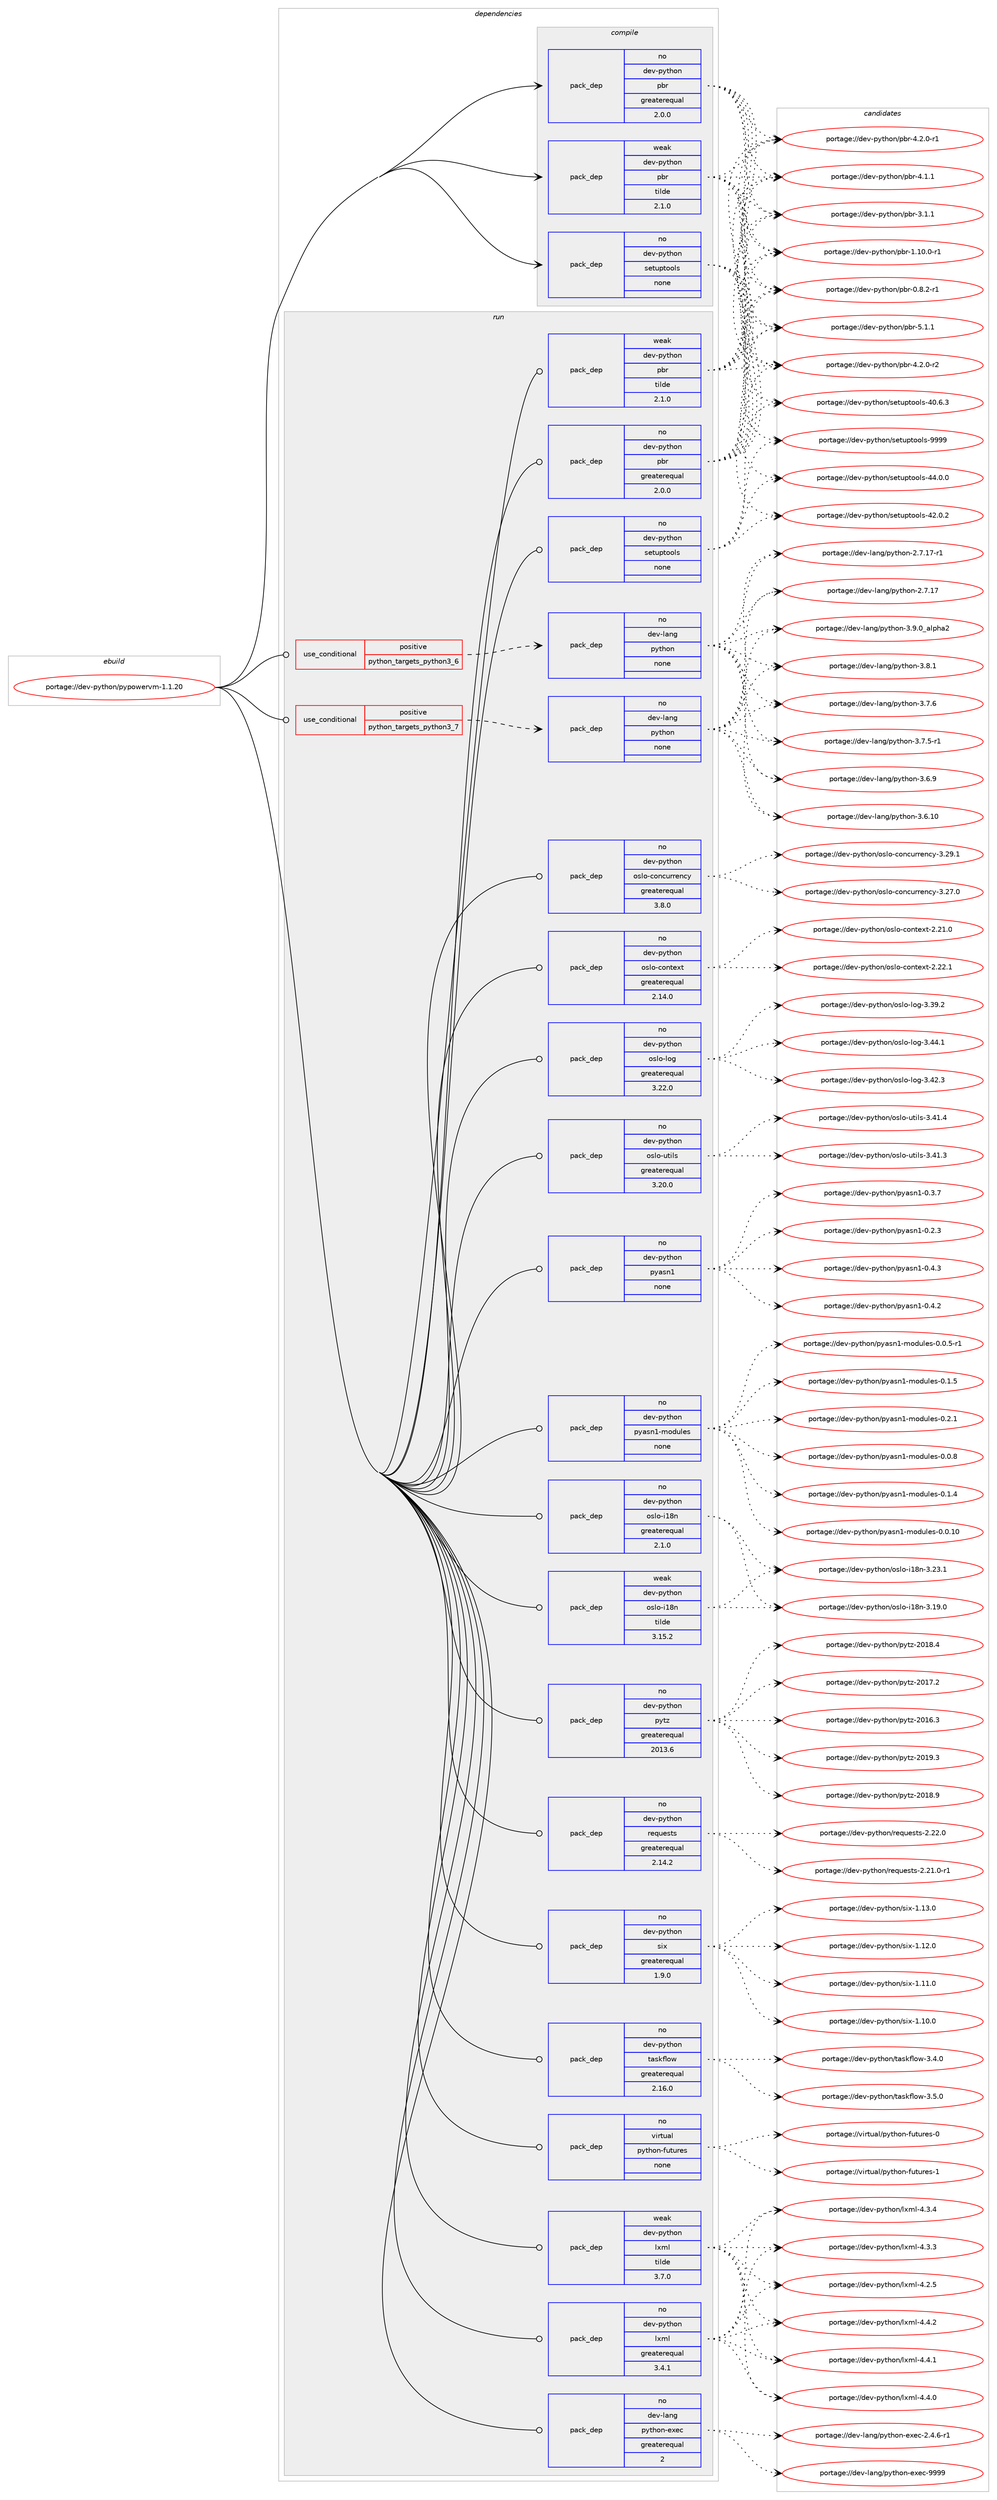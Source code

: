 digraph prolog {

# *************
# Graph options
# *************

newrank=true;
concentrate=true;
compound=true;
graph [rankdir=LR,fontname=Helvetica,fontsize=10,ranksep=1.5];#, ranksep=2.5, nodesep=0.2];
edge  [arrowhead=vee];
node  [fontname=Helvetica,fontsize=10];

# **********
# The ebuild
# **********

subgraph cluster_leftcol {
color=gray;
label=<<i>ebuild</i>>;
id [label="portage://dev-python/pypowervm-1.1.20", color=red, width=4, href="../dev-python/pypowervm-1.1.20.svg"];
}

# ****************
# The dependencies
# ****************

subgraph cluster_midcol {
color=gray;
label=<<i>dependencies</i>>;
subgraph cluster_compile {
fillcolor="#eeeeee";
style=filled;
label=<<i>compile</i>>;
subgraph pack322202 {
dependency435945 [label=<<TABLE BORDER="0" CELLBORDER="1" CELLSPACING="0" CELLPADDING="4" WIDTH="220"><TR><TD ROWSPAN="6" CELLPADDING="30">pack_dep</TD></TR><TR><TD WIDTH="110">no</TD></TR><TR><TD>dev-python</TD></TR><TR><TD>pbr</TD></TR><TR><TD>greaterequal</TD></TR><TR><TD>2.0.0</TD></TR></TABLE>>, shape=none, color=blue];
}
id:e -> dependency435945:w [weight=20,style="solid",arrowhead="vee"];
subgraph pack322203 {
dependency435946 [label=<<TABLE BORDER="0" CELLBORDER="1" CELLSPACING="0" CELLPADDING="4" WIDTH="220"><TR><TD ROWSPAN="6" CELLPADDING="30">pack_dep</TD></TR><TR><TD WIDTH="110">no</TD></TR><TR><TD>dev-python</TD></TR><TR><TD>setuptools</TD></TR><TR><TD>none</TD></TR><TR><TD></TD></TR></TABLE>>, shape=none, color=blue];
}
id:e -> dependency435946:w [weight=20,style="solid",arrowhead="vee"];
subgraph pack322204 {
dependency435947 [label=<<TABLE BORDER="0" CELLBORDER="1" CELLSPACING="0" CELLPADDING="4" WIDTH="220"><TR><TD ROWSPAN="6" CELLPADDING="30">pack_dep</TD></TR><TR><TD WIDTH="110">weak</TD></TR><TR><TD>dev-python</TD></TR><TR><TD>pbr</TD></TR><TR><TD>tilde</TD></TR><TR><TD>2.1.0</TD></TR></TABLE>>, shape=none, color=blue];
}
id:e -> dependency435947:w [weight=20,style="solid",arrowhead="vee"];
}
subgraph cluster_compileandrun {
fillcolor="#eeeeee";
style=filled;
label=<<i>compile and run</i>>;
}
subgraph cluster_run {
fillcolor="#eeeeee";
style=filled;
label=<<i>run</i>>;
subgraph cond108812 {
dependency435948 [label=<<TABLE BORDER="0" CELLBORDER="1" CELLSPACING="0" CELLPADDING="4"><TR><TD ROWSPAN="3" CELLPADDING="10">use_conditional</TD></TR><TR><TD>positive</TD></TR><TR><TD>python_targets_python3_6</TD></TR></TABLE>>, shape=none, color=red];
subgraph pack322205 {
dependency435949 [label=<<TABLE BORDER="0" CELLBORDER="1" CELLSPACING="0" CELLPADDING="4" WIDTH="220"><TR><TD ROWSPAN="6" CELLPADDING="30">pack_dep</TD></TR><TR><TD WIDTH="110">no</TD></TR><TR><TD>dev-lang</TD></TR><TR><TD>python</TD></TR><TR><TD>none</TD></TR><TR><TD></TD></TR></TABLE>>, shape=none, color=blue];
}
dependency435948:e -> dependency435949:w [weight=20,style="dashed",arrowhead="vee"];
}
id:e -> dependency435948:w [weight=20,style="solid",arrowhead="odot"];
subgraph cond108813 {
dependency435950 [label=<<TABLE BORDER="0" CELLBORDER="1" CELLSPACING="0" CELLPADDING="4"><TR><TD ROWSPAN="3" CELLPADDING="10">use_conditional</TD></TR><TR><TD>positive</TD></TR><TR><TD>python_targets_python3_7</TD></TR></TABLE>>, shape=none, color=red];
subgraph pack322206 {
dependency435951 [label=<<TABLE BORDER="0" CELLBORDER="1" CELLSPACING="0" CELLPADDING="4" WIDTH="220"><TR><TD ROWSPAN="6" CELLPADDING="30">pack_dep</TD></TR><TR><TD WIDTH="110">no</TD></TR><TR><TD>dev-lang</TD></TR><TR><TD>python</TD></TR><TR><TD>none</TD></TR><TR><TD></TD></TR></TABLE>>, shape=none, color=blue];
}
dependency435950:e -> dependency435951:w [weight=20,style="dashed",arrowhead="vee"];
}
id:e -> dependency435950:w [weight=20,style="solid",arrowhead="odot"];
subgraph pack322207 {
dependency435952 [label=<<TABLE BORDER="0" CELLBORDER="1" CELLSPACING="0" CELLPADDING="4" WIDTH="220"><TR><TD ROWSPAN="6" CELLPADDING="30">pack_dep</TD></TR><TR><TD WIDTH="110">no</TD></TR><TR><TD>dev-lang</TD></TR><TR><TD>python-exec</TD></TR><TR><TD>greaterequal</TD></TR><TR><TD>2</TD></TR></TABLE>>, shape=none, color=blue];
}
id:e -> dependency435952:w [weight=20,style="solid",arrowhead="odot"];
subgraph pack322208 {
dependency435953 [label=<<TABLE BORDER="0" CELLBORDER="1" CELLSPACING="0" CELLPADDING="4" WIDTH="220"><TR><TD ROWSPAN="6" CELLPADDING="30">pack_dep</TD></TR><TR><TD WIDTH="110">no</TD></TR><TR><TD>dev-python</TD></TR><TR><TD>lxml</TD></TR><TR><TD>greaterequal</TD></TR><TR><TD>3.4.1</TD></TR></TABLE>>, shape=none, color=blue];
}
id:e -> dependency435953:w [weight=20,style="solid",arrowhead="odot"];
subgraph pack322209 {
dependency435954 [label=<<TABLE BORDER="0" CELLBORDER="1" CELLSPACING="0" CELLPADDING="4" WIDTH="220"><TR><TD ROWSPAN="6" CELLPADDING="30">pack_dep</TD></TR><TR><TD WIDTH="110">no</TD></TR><TR><TD>dev-python</TD></TR><TR><TD>oslo-concurrency</TD></TR><TR><TD>greaterequal</TD></TR><TR><TD>3.8.0</TD></TR></TABLE>>, shape=none, color=blue];
}
id:e -> dependency435954:w [weight=20,style="solid",arrowhead="odot"];
subgraph pack322210 {
dependency435955 [label=<<TABLE BORDER="0" CELLBORDER="1" CELLSPACING="0" CELLPADDING="4" WIDTH="220"><TR><TD ROWSPAN="6" CELLPADDING="30">pack_dep</TD></TR><TR><TD WIDTH="110">no</TD></TR><TR><TD>dev-python</TD></TR><TR><TD>oslo-context</TD></TR><TR><TD>greaterequal</TD></TR><TR><TD>2.14.0</TD></TR></TABLE>>, shape=none, color=blue];
}
id:e -> dependency435955:w [weight=20,style="solid",arrowhead="odot"];
subgraph pack322211 {
dependency435956 [label=<<TABLE BORDER="0" CELLBORDER="1" CELLSPACING="0" CELLPADDING="4" WIDTH="220"><TR><TD ROWSPAN="6" CELLPADDING="30">pack_dep</TD></TR><TR><TD WIDTH="110">no</TD></TR><TR><TD>dev-python</TD></TR><TR><TD>oslo-i18n</TD></TR><TR><TD>greaterequal</TD></TR><TR><TD>2.1.0</TD></TR></TABLE>>, shape=none, color=blue];
}
id:e -> dependency435956:w [weight=20,style="solid",arrowhead="odot"];
subgraph pack322212 {
dependency435957 [label=<<TABLE BORDER="0" CELLBORDER="1" CELLSPACING="0" CELLPADDING="4" WIDTH="220"><TR><TD ROWSPAN="6" CELLPADDING="30">pack_dep</TD></TR><TR><TD WIDTH="110">no</TD></TR><TR><TD>dev-python</TD></TR><TR><TD>oslo-log</TD></TR><TR><TD>greaterequal</TD></TR><TR><TD>3.22.0</TD></TR></TABLE>>, shape=none, color=blue];
}
id:e -> dependency435957:w [weight=20,style="solid",arrowhead="odot"];
subgraph pack322213 {
dependency435958 [label=<<TABLE BORDER="0" CELLBORDER="1" CELLSPACING="0" CELLPADDING="4" WIDTH="220"><TR><TD ROWSPAN="6" CELLPADDING="30">pack_dep</TD></TR><TR><TD WIDTH="110">no</TD></TR><TR><TD>dev-python</TD></TR><TR><TD>oslo-utils</TD></TR><TR><TD>greaterequal</TD></TR><TR><TD>3.20.0</TD></TR></TABLE>>, shape=none, color=blue];
}
id:e -> dependency435958:w [weight=20,style="solid",arrowhead="odot"];
subgraph pack322214 {
dependency435959 [label=<<TABLE BORDER="0" CELLBORDER="1" CELLSPACING="0" CELLPADDING="4" WIDTH="220"><TR><TD ROWSPAN="6" CELLPADDING="30">pack_dep</TD></TR><TR><TD WIDTH="110">no</TD></TR><TR><TD>dev-python</TD></TR><TR><TD>pbr</TD></TR><TR><TD>greaterequal</TD></TR><TR><TD>2.0.0</TD></TR></TABLE>>, shape=none, color=blue];
}
id:e -> dependency435959:w [weight=20,style="solid",arrowhead="odot"];
subgraph pack322215 {
dependency435960 [label=<<TABLE BORDER="0" CELLBORDER="1" CELLSPACING="0" CELLPADDING="4" WIDTH="220"><TR><TD ROWSPAN="6" CELLPADDING="30">pack_dep</TD></TR><TR><TD WIDTH="110">no</TD></TR><TR><TD>dev-python</TD></TR><TR><TD>pyasn1</TD></TR><TR><TD>none</TD></TR><TR><TD></TD></TR></TABLE>>, shape=none, color=blue];
}
id:e -> dependency435960:w [weight=20,style="solid",arrowhead="odot"];
subgraph pack322216 {
dependency435961 [label=<<TABLE BORDER="0" CELLBORDER="1" CELLSPACING="0" CELLPADDING="4" WIDTH="220"><TR><TD ROWSPAN="6" CELLPADDING="30">pack_dep</TD></TR><TR><TD WIDTH="110">no</TD></TR><TR><TD>dev-python</TD></TR><TR><TD>pyasn1-modules</TD></TR><TR><TD>none</TD></TR><TR><TD></TD></TR></TABLE>>, shape=none, color=blue];
}
id:e -> dependency435961:w [weight=20,style="solid",arrowhead="odot"];
subgraph pack322217 {
dependency435962 [label=<<TABLE BORDER="0" CELLBORDER="1" CELLSPACING="0" CELLPADDING="4" WIDTH="220"><TR><TD ROWSPAN="6" CELLPADDING="30">pack_dep</TD></TR><TR><TD WIDTH="110">no</TD></TR><TR><TD>dev-python</TD></TR><TR><TD>pytz</TD></TR><TR><TD>greaterequal</TD></TR><TR><TD>2013.6</TD></TR></TABLE>>, shape=none, color=blue];
}
id:e -> dependency435962:w [weight=20,style="solid",arrowhead="odot"];
subgraph pack322218 {
dependency435963 [label=<<TABLE BORDER="0" CELLBORDER="1" CELLSPACING="0" CELLPADDING="4" WIDTH="220"><TR><TD ROWSPAN="6" CELLPADDING="30">pack_dep</TD></TR><TR><TD WIDTH="110">no</TD></TR><TR><TD>dev-python</TD></TR><TR><TD>requests</TD></TR><TR><TD>greaterequal</TD></TR><TR><TD>2.14.2</TD></TR></TABLE>>, shape=none, color=blue];
}
id:e -> dependency435963:w [weight=20,style="solid",arrowhead="odot"];
subgraph pack322219 {
dependency435964 [label=<<TABLE BORDER="0" CELLBORDER="1" CELLSPACING="0" CELLPADDING="4" WIDTH="220"><TR><TD ROWSPAN="6" CELLPADDING="30">pack_dep</TD></TR><TR><TD WIDTH="110">no</TD></TR><TR><TD>dev-python</TD></TR><TR><TD>setuptools</TD></TR><TR><TD>none</TD></TR><TR><TD></TD></TR></TABLE>>, shape=none, color=blue];
}
id:e -> dependency435964:w [weight=20,style="solid",arrowhead="odot"];
subgraph pack322220 {
dependency435965 [label=<<TABLE BORDER="0" CELLBORDER="1" CELLSPACING="0" CELLPADDING="4" WIDTH="220"><TR><TD ROWSPAN="6" CELLPADDING="30">pack_dep</TD></TR><TR><TD WIDTH="110">no</TD></TR><TR><TD>dev-python</TD></TR><TR><TD>six</TD></TR><TR><TD>greaterequal</TD></TR><TR><TD>1.9.0</TD></TR></TABLE>>, shape=none, color=blue];
}
id:e -> dependency435965:w [weight=20,style="solid",arrowhead="odot"];
subgraph pack322221 {
dependency435966 [label=<<TABLE BORDER="0" CELLBORDER="1" CELLSPACING="0" CELLPADDING="4" WIDTH="220"><TR><TD ROWSPAN="6" CELLPADDING="30">pack_dep</TD></TR><TR><TD WIDTH="110">no</TD></TR><TR><TD>dev-python</TD></TR><TR><TD>taskflow</TD></TR><TR><TD>greaterequal</TD></TR><TR><TD>2.16.0</TD></TR></TABLE>>, shape=none, color=blue];
}
id:e -> dependency435966:w [weight=20,style="solid",arrowhead="odot"];
subgraph pack322222 {
dependency435967 [label=<<TABLE BORDER="0" CELLBORDER="1" CELLSPACING="0" CELLPADDING="4" WIDTH="220"><TR><TD ROWSPAN="6" CELLPADDING="30">pack_dep</TD></TR><TR><TD WIDTH="110">no</TD></TR><TR><TD>virtual</TD></TR><TR><TD>python-futures</TD></TR><TR><TD>none</TD></TR><TR><TD></TD></TR></TABLE>>, shape=none, color=blue];
}
id:e -> dependency435967:w [weight=20,style="solid",arrowhead="odot"];
subgraph pack322223 {
dependency435968 [label=<<TABLE BORDER="0" CELLBORDER="1" CELLSPACING="0" CELLPADDING="4" WIDTH="220"><TR><TD ROWSPAN="6" CELLPADDING="30">pack_dep</TD></TR><TR><TD WIDTH="110">weak</TD></TR><TR><TD>dev-python</TD></TR><TR><TD>lxml</TD></TR><TR><TD>tilde</TD></TR><TR><TD>3.7.0</TD></TR></TABLE>>, shape=none, color=blue];
}
id:e -> dependency435968:w [weight=20,style="solid",arrowhead="odot"];
subgraph pack322224 {
dependency435969 [label=<<TABLE BORDER="0" CELLBORDER="1" CELLSPACING="0" CELLPADDING="4" WIDTH="220"><TR><TD ROWSPAN="6" CELLPADDING="30">pack_dep</TD></TR><TR><TD WIDTH="110">weak</TD></TR><TR><TD>dev-python</TD></TR><TR><TD>oslo-i18n</TD></TR><TR><TD>tilde</TD></TR><TR><TD>3.15.2</TD></TR></TABLE>>, shape=none, color=blue];
}
id:e -> dependency435969:w [weight=20,style="solid",arrowhead="odot"];
subgraph pack322225 {
dependency435970 [label=<<TABLE BORDER="0" CELLBORDER="1" CELLSPACING="0" CELLPADDING="4" WIDTH="220"><TR><TD ROWSPAN="6" CELLPADDING="30">pack_dep</TD></TR><TR><TD WIDTH="110">weak</TD></TR><TR><TD>dev-python</TD></TR><TR><TD>pbr</TD></TR><TR><TD>tilde</TD></TR><TR><TD>2.1.0</TD></TR></TABLE>>, shape=none, color=blue];
}
id:e -> dependency435970:w [weight=20,style="solid",arrowhead="odot"];
}
}

# **************
# The candidates
# **************

subgraph cluster_choices {
rank=same;
color=gray;
label=<<i>candidates</i>>;

subgraph choice322202 {
color=black;
nodesep=1;
choice100101118451121211161041111104711298114455346494649 [label="portage://dev-python/pbr-5.1.1", color=red, width=4,href="../dev-python/pbr-5.1.1.svg"];
choice1001011184511212111610411111047112981144552465046484511450 [label="portage://dev-python/pbr-4.2.0-r2", color=red, width=4,href="../dev-python/pbr-4.2.0-r2.svg"];
choice1001011184511212111610411111047112981144552465046484511449 [label="portage://dev-python/pbr-4.2.0-r1", color=red, width=4,href="../dev-python/pbr-4.2.0-r1.svg"];
choice100101118451121211161041111104711298114455246494649 [label="portage://dev-python/pbr-4.1.1", color=red, width=4,href="../dev-python/pbr-4.1.1.svg"];
choice100101118451121211161041111104711298114455146494649 [label="portage://dev-python/pbr-3.1.1", color=red, width=4,href="../dev-python/pbr-3.1.1.svg"];
choice100101118451121211161041111104711298114454946494846484511449 [label="portage://dev-python/pbr-1.10.0-r1", color=red, width=4,href="../dev-python/pbr-1.10.0-r1.svg"];
choice1001011184511212111610411111047112981144548465646504511449 [label="portage://dev-python/pbr-0.8.2-r1", color=red, width=4,href="../dev-python/pbr-0.8.2-r1.svg"];
dependency435945:e -> choice100101118451121211161041111104711298114455346494649:w [style=dotted,weight="100"];
dependency435945:e -> choice1001011184511212111610411111047112981144552465046484511450:w [style=dotted,weight="100"];
dependency435945:e -> choice1001011184511212111610411111047112981144552465046484511449:w [style=dotted,weight="100"];
dependency435945:e -> choice100101118451121211161041111104711298114455246494649:w [style=dotted,weight="100"];
dependency435945:e -> choice100101118451121211161041111104711298114455146494649:w [style=dotted,weight="100"];
dependency435945:e -> choice100101118451121211161041111104711298114454946494846484511449:w [style=dotted,weight="100"];
dependency435945:e -> choice1001011184511212111610411111047112981144548465646504511449:w [style=dotted,weight="100"];
}
subgraph choice322203 {
color=black;
nodesep=1;
choice10010111845112121116104111110471151011161171121161111111081154557575757 [label="portage://dev-python/setuptools-9999", color=red, width=4,href="../dev-python/setuptools-9999.svg"];
choice100101118451121211161041111104711510111611711211611111110811545525246484648 [label="portage://dev-python/setuptools-44.0.0", color=red, width=4,href="../dev-python/setuptools-44.0.0.svg"];
choice100101118451121211161041111104711510111611711211611111110811545525046484650 [label="portage://dev-python/setuptools-42.0.2", color=red, width=4,href="../dev-python/setuptools-42.0.2.svg"];
choice100101118451121211161041111104711510111611711211611111110811545524846544651 [label="portage://dev-python/setuptools-40.6.3", color=red, width=4,href="../dev-python/setuptools-40.6.3.svg"];
dependency435946:e -> choice10010111845112121116104111110471151011161171121161111111081154557575757:w [style=dotted,weight="100"];
dependency435946:e -> choice100101118451121211161041111104711510111611711211611111110811545525246484648:w [style=dotted,weight="100"];
dependency435946:e -> choice100101118451121211161041111104711510111611711211611111110811545525046484650:w [style=dotted,weight="100"];
dependency435946:e -> choice100101118451121211161041111104711510111611711211611111110811545524846544651:w [style=dotted,weight="100"];
}
subgraph choice322204 {
color=black;
nodesep=1;
choice100101118451121211161041111104711298114455346494649 [label="portage://dev-python/pbr-5.1.1", color=red, width=4,href="../dev-python/pbr-5.1.1.svg"];
choice1001011184511212111610411111047112981144552465046484511450 [label="portage://dev-python/pbr-4.2.0-r2", color=red, width=4,href="../dev-python/pbr-4.2.0-r2.svg"];
choice1001011184511212111610411111047112981144552465046484511449 [label="portage://dev-python/pbr-4.2.0-r1", color=red, width=4,href="../dev-python/pbr-4.2.0-r1.svg"];
choice100101118451121211161041111104711298114455246494649 [label="portage://dev-python/pbr-4.1.1", color=red, width=4,href="../dev-python/pbr-4.1.1.svg"];
choice100101118451121211161041111104711298114455146494649 [label="portage://dev-python/pbr-3.1.1", color=red, width=4,href="../dev-python/pbr-3.1.1.svg"];
choice100101118451121211161041111104711298114454946494846484511449 [label="portage://dev-python/pbr-1.10.0-r1", color=red, width=4,href="../dev-python/pbr-1.10.0-r1.svg"];
choice1001011184511212111610411111047112981144548465646504511449 [label="portage://dev-python/pbr-0.8.2-r1", color=red, width=4,href="../dev-python/pbr-0.8.2-r1.svg"];
dependency435947:e -> choice100101118451121211161041111104711298114455346494649:w [style=dotted,weight="100"];
dependency435947:e -> choice1001011184511212111610411111047112981144552465046484511450:w [style=dotted,weight="100"];
dependency435947:e -> choice1001011184511212111610411111047112981144552465046484511449:w [style=dotted,weight="100"];
dependency435947:e -> choice100101118451121211161041111104711298114455246494649:w [style=dotted,weight="100"];
dependency435947:e -> choice100101118451121211161041111104711298114455146494649:w [style=dotted,weight="100"];
dependency435947:e -> choice100101118451121211161041111104711298114454946494846484511449:w [style=dotted,weight="100"];
dependency435947:e -> choice1001011184511212111610411111047112981144548465646504511449:w [style=dotted,weight="100"];
}
subgraph choice322205 {
color=black;
nodesep=1;
choice10010111845108971101034711212111610411111045514657464895971081121049750 [label="portage://dev-lang/python-3.9.0_alpha2", color=red, width=4,href="../dev-lang/python-3.9.0_alpha2.svg"];
choice100101118451089711010347112121116104111110455146564649 [label="portage://dev-lang/python-3.8.1", color=red, width=4,href="../dev-lang/python-3.8.1.svg"];
choice100101118451089711010347112121116104111110455146554654 [label="portage://dev-lang/python-3.7.6", color=red, width=4,href="../dev-lang/python-3.7.6.svg"];
choice1001011184510897110103471121211161041111104551465546534511449 [label="portage://dev-lang/python-3.7.5-r1", color=red, width=4,href="../dev-lang/python-3.7.5-r1.svg"];
choice100101118451089711010347112121116104111110455146544657 [label="portage://dev-lang/python-3.6.9", color=red, width=4,href="../dev-lang/python-3.6.9.svg"];
choice10010111845108971101034711212111610411111045514654464948 [label="portage://dev-lang/python-3.6.10", color=red, width=4,href="../dev-lang/python-3.6.10.svg"];
choice100101118451089711010347112121116104111110455046554649554511449 [label="portage://dev-lang/python-2.7.17-r1", color=red, width=4,href="../dev-lang/python-2.7.17-r1.svg"];
choice10010111845108971101034711212111610411111045504655464955 [label="portage://dev-lang/python-2.7.17", color=red, width=4,href="../dev-lang/python-2.7.17.svg"];
dependency435949:e -> choice10010111845108971101034711212111610411111045514657464895971081121049750:w [style=dotted,weight="100"];
dependency435949:e -> choice100101118451089711010347112121116104111110455146564649:w [style=dotted,weight="100"];
dependency435949:e -> choice100101118451089711010347112121116104111110455146554654:w [style=dotted,weight="100"];
dependency435949:e -> choice1001011184510897110103471121211161041111104551465546534511449:w [style=dotted,weight="100"];
dependency435949:e -> choice100101118451089711010347112121116104111110455146544657:w [style=dotted,weight="100"];
dependency435949:e -> choice10010111845108971101034711212111610411111045514654464948:w [style=dotted,weight="100"];
dependency435949:e -> choice100101118451089711010347112121116104111110455046554649554511449:w [style=dotted,weight="100"];
dependency435949:e -> choice10010111845108971101034711212111610411111045504655464955:w [style=dotted,weight="100"];
}
subgraph choice322206 {
color=black;
nodesep=1;
choice10010111845108971101034711212111610411111045514657464895971081121049750 [label="portage://dev-lang/python-3.9.0_alpha2", color=red, width=4,href="../dev-lang/python-3.9.0_alpha2.svg"];
choice100101118451089711010347112121116104111110455146564649 [label="portage://dev-lang/python-3.8.1", color=red, width=4,href="../dev-lang/python-3.8.1.svg"];
choice100101118451089711010347112121116104111110455146554654 [label="portage://dev-lang/python-3.7.6", color=red, width=4,href="../dev-lang/python-3.7.6.svg"];
choice1001011184510897110103471121211161041111104551465546534511449 [label="portage://dev-lang/python-3.7.5-r1", color=red, width=4,href="../dev-lang/python-3.7.5-r1.svg"];
choice100101118451089711010347112121116104111110455146544657 [label="portage://dev-lang/python-3.6.9", color=red, width=4,href="../dev-lang/python-3.6.9.svg"];
choice10010111845108971101034711212111610411111045514654464948 [label="portage://dev-lang/python-3.6.10", color=red, width=4,href="../dev-lang/python-3.6.10.svg"];
choice100101118451089711010347112121116104111110455046554649554511449 [label="portage://dev-lang/python-2.7.17-r1", color=red, width=4,href="../dev-lang/python-2.7.17-r1.svg"];
choice10010111845108971101034711212111610411111045504655464955 [label="portage://dev-lang/python-2.7.17", color=red, width=4,href="../dev-lang/python-2.7.17.svg"];
dependency435951:e -> choice10010111845108971101034711212111610411111045514657464895971081121049750:w [style=dotted,weight="100"];
dependency435951:e -> choice100101118451089711010347112121116104111110455146564649:w [style=dotted,weight="100"];
dependency435951:e -> choice100101118451089711010347112121116104111110455146554654:w [style=dotted,weight="100"];
dependency435951:e -> choice1001011184510897110103471121211161041111104551465546534511449:w [style=dotted,weight="100"];
dependency435951:e -> choice100101118451089711010347112121116104111110455146544657:w [style=dotted,weight="100"];
dependency435951:e -> choice10010111845108971101034711212111610411111045514654464948:w [style=dotted,weight="100"];
dependency435951:e -> choice100101118451089711010347112121116104111110455046554649554511449:w [style=dotted,weight="100"];
dependency435951:e -> choice10010111845108971101034711212111610411111045504655464955:w [style=dotted,weight="100"];
}
subgraph choice322207 {
color=black;
nodesep=1;
choice10010111845108971101034711212111610411111045101120101994557575757 [label="portage://dev-lang/python-exec-9999", color=red, width=4,href="../dev-lang/python-exec-9999.svg"];
choice10010111845108971101034711212111610411111045101120101994550465246544511449 [label="portage://dev-lang/python-exec-2.4.6-r1", color=red, width=4,href="../dev-lang/python-exec-2.4.6-r1.svg"];
dependency435952:e -> choice10010111845108971101034711212111610411111045101120101994557575757:w [style=dotted,weight="100"];
dependency435952:e -> choice10010111845108971101034711212111610411111045101120101994550465246544511449:w [style=dotted,weight="100"];
}
subgraph choice322208 {
color=black;
nodesep=1;
choice1001011184511212111610411111047108120109108455246524650 [label="portage://dev-python/lxml-4.4.2", color=red, width=4,href="../dev-python/lxml-4.4.2.svg"];
choice1001011184511212111610411111047108120109108455246524649 [label="portage://dev-python/lxml-4.4.1", color=red, width=4,href="../dev-python/lxml-4.4.1.svg"];
choice1001011184511212111610411111047108120109108455246524648 [label="portage://dev-python/lxml-4.4.0", color=red, width=4,href="../dev-python/lxml-4.4.0.svg"];
choice1001011184511212111610411111047108120109108455246514652 [label="portage://dev-python/lxml-4.3.4", color=red, width=4,href="../dev-python/lxml-4.3.4.svg"];
choice1001011184511212111610411111047108120109108455246514651 [label="portage://dev-python/lxml-4.3.3", color=red, width=4,href="../dev-python/lxml-4.3.3.svg"];
choice1001011184511212111610411111047108120109108455246504653 [label="portage://dev-python/lxml-4.2.5", color=red, width=4,href="../dev-python/lxml-4.2.5.svg"];
dependency435953:e -> choice1001011184511212111610411111047108120109108455246524650:w [style=dotted,weight="100"];
dependency435953:e -> choice1001011184511212111610411111047108120109108455246524649:w [style=dotted,weight="100"];
dependency435953:e -> choice1001011184511212111610411111047108120109108455246524648:w [style=dotted,weight="100"];
dependency435953:e -> choice1001011184511212111610411111047108120109108455246514652:w [style=dotted,weight="100"];
dependency435953:e -> choice1001011184511212111610411111047108120109108455246514651:w [style=dotted,weight="100"];
dependency435953:e -> choice1001011184511212111610411111047108120109108455246504653:w [style=dotted,weight="100"];
}
subgraph choice322209 {
color=black;
nodesep=1;
choice10010111845112121116104111110471111151081114599111110991171141141011109912145514650574649 [label="portage://dev-python/oslo-concurrency-3.29.1", color=red, width=4,href="../dev-python/oslo-concurrency-3.29.1.svg"];
choice10010111845112121116104111110471111151081114599111110991171141141011109912145514650554648 [label="portage://dev-python/oslo-concurrency-3.27.0", color=red, width=4,href="../dev-python/oslo-concurrency-3.27.0.svg"];
dependency435954:e -> choice10010111845112121116104111110471111151081114599111110991171141141011109912145514650574649:w [style=dotted,weight="100"];
dependency435954:e -> choice10010111845112121116104111110471111151081114599111110991171141141011109912145514650554648:w [style=dotted,weight="100"];
}
subgraph choice322210 {
color=black;
nodesep=1;
choice1001011184511212111610411111047111115108111459911111011610112011645504650504649 [label="portage://dev-python/oslo-context-2.22.1", color=red, width=4,href="../dev-python/oslo-context-2.22.1.svg"];
choice1001011184511212111610411111047111115108111459911111011610112011645504650494648 [label="portage://dev-python/oslo-context-2.21.0", color=red, width=4,href="../dev-python/oslo-context-2.21.0.svg"];
dependency435955:e -> choice1001011184511212111610411111047111115108111459911111011610112011645504650504649:w [style=dotted,weight="100"];
dependency435955:e -> choice1001011184511212111610411111047111115108111459911111011610112011645504650494648:w [style=dotted,weight="100"];
}
subgraph choice322211 {
color=black;
nodesep=1;
choice100101118451121211161041111104711111510811145105495611045514650514649 [label="portage://dev-python/oslo-i18n-3.23.1", color=red, width=4,href="../dev-python/oslo-i18n-3.23.1.svg"];
choice100101118451121211161041111104711111510811145105495611045514649574648 [label="portage://dev-python/oslo-i18n-3.19.0", color=red, width=4,href="../dev-python/oslo-i18n-3.19.0.svg"];
dependency435956:e -> choice100101118451121211161041111104711111510811145105495611045514650514649:w [style=dotted,weight="100"];
dependency435956:e -> choice100101118451121211161041111104711111510811145105495611045514649574648:w [style=dotted,weight="100"];
}
subgraph choice322212 {
color=black;
nodesep=1;
choice10010111845112121116104111110471111151081114510811110345514652524649 [label="portage://dev-python/oslo-log-3.44.1", color=red, width=4,href="../dev-python/oslo-log-3.44.1.svg"];
choice10010111845112121116104111110471111151081114510811110345514652504651 [label="portage://dev-python/oslo-log-3.42.3", color=red, width=4,href="../dev-python/oslo-log-3.42.3.svg"];
choice10010111845112121116104111110471111151081114510811110345514651574650 [label="portage://dev-python/oslo-log-3.39.2", color=red, width=4,href="../dev-python/oslo-log-3.39.2.svg"];
dependency435957:e -> choice10010111845112121116104111110471111151081114510811110345514652524649:w [style=dotted,weight="100"];
dependency435957:e -> choice10010111845112121116104111110471111151081114510811110345514652504651:w [style=dotted,weight="100"];
dependency435957:e -> choice10010111845112121116104111110471111151081114510811110345514651574650:w [style=dotted,weight="100"];
}
subgraph choice322213 {
color=black;
nodesep=1;
choice10010111845112121116104111110471111151081114511711610510811545514652494652 [label="portage://dev-python/oslo-utils-3.41.4", color=red, width=4,href="../dev-python/oslo-utils-3.41.4.svg"];
choice10010111845112121116104111110471111151081114511711610510811545514652494651 [label="portage://dev-python/oslo-utils-3.41.3", color=red, width=4,href="../dev-python/oslo-utils-3.41.3.svg"];
dependency435958:e -> choice10010111845112121116104111110471111151081114511711610510811545514652494652:w [style=dotted,weight="100"];
dependency435958:e -> choice10010111845112121116104111110471111151081114511711610510811545514652494651:w [style=dotted,weight="100"];
}
subgraph choice322214 {
color=black;
nodesep=1;
choice100101118451121211161041111104711298114455346494649 [label="portage://dev-python/pbr-5.1.1", color=red, width=4,href="../dev-python/pbr-5.1.1.svg"];
choice1001011184511212111610411111047112981144552465046484511450 [label="portage://dev-python/pbr-4.2.0-r2", color=red, width=4,href="../dev-python/pbr-4.2.0-r2.svg"];
choice1001011184511212111610411111047112981144552465046484511449 [label="portage://dev-python/pbr-4.2.0-r1", color=red, width=4,href="../dev-python/pbr-4.2.0-r1.svg"];
choice100101118451121211161041111104711298114455246494649 [label="portage://dev-python/pbr-4.1.1", color=red, width=4,href="../dev-python/pbr-4.1.1.svg"];
choice100101118451121211161041111104711298114455146494649 [label="portage://dev-python/pbr-3.1.1", color=red, width=4,href="../dev-python/pbr-3.1.1.svg"];
choice100101118451121211161041111104711298114454946494846484511449 [label="portage://dev-python/pbr-1.10.0-r1", color=red, width=4,href="../dev-python/pbr-1.10.0-r1.svg"];
choice1001011184511212111610411111047112981144548465646504511449 [label="portage://dev-python/pbr-0.8.2-r1", color=red, width=4,href="../dev-python/pbr-0.8.2-r1.svg"];
dependency435959:e -> choice100101118451121211161041111104711298114455346494649:w [style=dotted,weight="100"];
dependency435959:e -> choice1001011184511212111610411111047112981144552465046484511450:w [style=dotted,weight="100"];
dependency435959:e -> choice1001011184511212111610411111047112981144552465046484511449:w [style=dotted,weight="100"];
dependency435959:e -> choice100101118451121211161041111104711298114455246494649:w [style=dotted,weight="100"];
dependency435959:e -> choice100101118451121211161041111104711298114455146494649:w [style=dotted,weight="100"];
dependency435959:e -> choice100101118451121211161041111104711298114454946494846484511449:w [style=dotted,weight="100"];
dependency435959:e -> choice1001011184511212111610411111047112981144548465646504511449:w [style=dotted,weight="100"];
}
subgraph choice322215 {
color=black;
nodesep=1;
choice10010111845112121116104111110471121219711511049454846524651 [label="portage://dev-python/pyasn1-0.4.3", color=red, width=4,href="../dev-python/pyasn1-0.4.3.svg"];
choice10010111845112121116104111110471121219711511049454846524650 [label="portage://dev-python/pyasn1-0.4.2", color=red, width=4,href="../dev-python/pyasn1-0.4.2.svg"];
choice10010111845112121116104111110471121219711511049454846514655 [label="portage://dev-python/pyasn1-0.3.7", color=red, width=4,href="../dev-python/pyasn1-0.3.7.svg"];
choice10010111845112121116104111110471121219711511049454846504651 [label="portage://dev-python/pyasn1-0.2.3", color=red, width=4,href="../dev-python/pyasn1-0.2.3.svg"];
dependency435960:e -> choice10010111845112121116104111110471121219711511049454846524651:w [style=dotted,weight="100"];
dependency435960:e -> choice10010111845112121116104111110471121219711511049454846524650:w [style=dotted,weight="100"];
dependency435960:e -> choice10010111845112121116104111110471121219711511049454846514655:w [style=dotted,weight="100"];
dependency435960:e -> choice10010111845112121116104111110471121219711511049454846504651:w [style=dotted,weight="100"];
}
subgraph choice322216 {
color=black;
nodesep=1;
choice1001011184511212111610411111047112121971151104945109111100117108101115454846504649 [label="portage://dev-python/pyasn1-modules-0.2.1", color=red, width=4,href="../dev-python/pyasn1-modules-0.2.1.svg"];
choice1001011184511212111610411111047112121971151104945109111100117108101115454846494653 [label="portage://dev-python/pyasn1-modules-0.1.5", color=red, width=4,href="../dev-python/pyasn1-modules-0.1.5.svg"];
choice1001011184511212111610411111047112121971151104945109111100117108101115454846494652 [label="portage://dev-python/pyasn1-modules-0.1.4", color=red, width=4,href="../dev-python/pyasn1-modules-0.1.4.svg"];
choice1001011184511212111610411111047112121971151104945109111100117108101115454846484656 [label="portage://dev-python/pyasn1-modules-0.0.8", color=red, width=4,href="../dev-python/pyasn1-modules-0.0.8.svg"];
choice10010111845112121116104111110471121219711511049451091111001171081011154548464846534511449 [label="portage://dev-python/pyasn1-modules-0.0.5-r1", color=red, width=4,href="../dev-python/pyasn1-modules-0.0.5-r1.svg"];
choice100101118451121211161041111104711212197115110494510911110011710810111545484648464948 [label="portage://dev-python/pyasn1-modules-0.0.10", color=red, width=4,href="../dev-python/pyasn1-modules-0.0.10.svg"];
dependency435961:e -> choice1001011184511212111610411111047112121971151104945109111100117108101115454846504649:w [style=dotted,weight="100"];
dependency435961:e -> choice1001011184511212111610411111047112121971151104945109111100117108101115454846494653:w [style=dotted,weight="100"];
dependency435961:e -> choice1001011184511212111610411111047112121971151104945109111100117108101115454846494652:w [style=dotted,weight="100"];
dependency435961:e -> choice1001011184511212111610411111047112121971151104945109111100117108101115454846484656:w [style=dotted,weight="100"];
dependency435961:e -> choice10010111845112121116104111110471121219711511049451091111001171081011154548464846534511449:w [style=dotted,weight="100"];
dependency435961:e -> choice100101118451121211161041111104711212197115110494510911110011710810111545484648464948:w [style=dotted,weight="100"];
}
subgraph choice322217 {
color=black;
nodesep=1;
choice100101118451121211161041111104711212111612245504849574651 [label="portage://dev-python/pytz-2019.3", color=red, width=4,href="../dev-python/pytz-2019.3.svg"];
choice100101118451121211161041111104711212111612245504849564657 [label="portage://dev-python/pytz-2018.9", color=red, width=4,href="../dev-python/pytz-2018.9.svg"];
choice100101118451121211161041111104711212111612245504849564652 [label="portage://dev-python/pytz-2018.4", color=red, width=4,href="../dev-python/pytz-2018.4.svg"];
choice100101118451121211161041111104711212111612245504849554650 [label="portage://dev-python/pytz-2017.2", color=red, width=4,href="../dev-python/pytz-2017.2.svg"];
choice100101118451121211161041111104711212111612245504849544651 [label="portage://dev-python/pytz-2016.3", color=red, width=4,href="../dev-python/pytz-2016.3.svg"];
dependency435962:e -> choice100101118451121211161041111104711212111612245504849574651:w [style=dotted,weight="100"];
dependency435962:e -> choice100101118451121211161041111104711212111612245504849564657:w [style=dotted,weight="100"];
dependency435962:e -> choice100101118451121211161041111104711212111612245504849564652:w [style=dotted,weight="100"];
dependency435962:e -> choice100101118451121211161041111104711212111612245504849554650:w [style=dotted,weight="100"];
dependency435962:e -> choice100101118451121211161041111104711212111612245504849544651:w [style=dotted,weight="100"];
}
subgraph choice322218 {
color=black;
nodesep=1;
choice100101118451121211161041111104711410111311710111511611545504650504648 [label="portage://dev-python/requests-2.22.0", color=red, width=4,href="../dev-python/requests-2.22.0.svg"];
choice1001011184511212111610411111047114101113117101115116115455046504946484511449 [label="portage://dev-python/requests-2.21.0-r1", color=red, width=4,href="../dev-python/requests-2.21.0-r1.svg"];
dependency435963:e -> choice100101118451121211161041111104711410111311710111511611545504650504648:w [style=dotted,weight="100"];
dependency435963:e -> choice1001011184511212111610411111047114101113117101115116115455046504946484511449:w [style=dotted,weight="100"];
}
subgraph choice322219 {
color=black;
nodesep=1;
choice10010111845112121116104111110471151011161171121161111111081154557575757 [label="portage://dev-python/setuptools-9999", color=red, width=4,href="../dev-python/setuptools-9999.svg"];
choice100101118451121211161041111104711510111611711211611111110811545525246484648 [label="portage://dev-python/setuptools-44.0.0", color=red, width=4,href="../dev-python/setuptools-44.0.0.svg"];
choice100101118451121211161041111104711510111611711211611111110811545525046484650 [label="portage://dev-python/setuptools-42.0.2", color=red, width=4,href="../dev-python/setuptools-42.0.2.svg"];
choice100101118451121211161041111104711510111611711211611111110811545524846544651 [label="portage://dev-python/setuptools-40.6.3", color=red, width=4,href="../dev-python/setuptools-40.6.3.svg"];
dependency435964:e -> choice10010111845112121116104111110471151011161171121161111111081154557575757:w [style=dotted,weight="100"];
dependency435964:e -> choice100101118451121211161041111104711510111611711211611111110811545525246484648:w [style=dotted,weight="100"];
dependency435964:e -> choice100101118451121211161041111104711510111611711211611111110811545525046484650:w [style=dotted,weight="100"];
dependency435964:e -> choice100101118451121211161041111104711510111611711211611111110811545524846544651:w [style=dotted,weight="100"];
}
subgraph choice322220 {
color=black;
nodesep=1;
choice100101118451121211161041111104711510512045494649514648 [label="portage://dev-python/six-1.13.0", color=red, width=4,href="../dev-python/six-1.13.0.svg"];
choice100101118451121211161041111104711510512045494649504648 [label="portage://dev-python/six-1.12.0", color=red, width=4,href="../dev-python/six-1.12.0.svg"];
choice100101118451121211161041111104711510512045494649494648 [label="portage://dev-python/six-1.11.0", color=red, width=4,href="../dev-python/six-1.11.0.svg"];
choice100101118451121211161041111104711510512045494649484648 [label="portage://dev-python/six-1.10.0", color=red, width=4,href="../dev-python/six-1.10.0.svg"];
dependency435965:e -> choice100101118451121211161041111104711510512045494649514648:w [style=dotted,weight="100"];
dependency435965:e -> choice100101118451121211161041111104711510512045494649504648:w [style=dotted,weight="100"];
dependency435965:e -> choice100101118451121211161041111104711510512045494649494648:w [style=dotted,weight="100"];
dependency435965:e -> choice100101118451121211161041111104711510512045494649484648:w [style=dotted,weight="100"];
}
subgraph choice322221 {
color=black;
nodesep=1;
choice100101118451121211161041111104711697115107102108111119455146534648 [label="portage://dev-python/taskflow-3.5.0", color=red, width=4,href="../dev-python/taskflow-3.5.0.svg"];
choice100101118451121211161041111104711697115107102108111119455146524648 [label="portage://dev-python/taskflow-3.4.0", color=red, width=4,href="../dev-python/taskflow-3.4.0.svg"];
dependency435966:e -> choice100101118451121211161041111104711697115107102108111119455146534648:w [style=dotted,weight="100"];
dependency435966:e -> choice100101118451121211161041111104711697115107102108111119455146524648:w [style=dotted,weight="100"];
}
subgraph choice322222 {
color=black;
nodesep=1;
choice1181051141161179710847112121116104111110451021171161171141011154549 [label="portage://virtual/python-futures-1", color=red, width=4,href="../virtual/python-futures-1.svg"];
choice1181051141161179710847112121116104111110451021171161171141011154548 [label="portage://virtual/python-futures-0", color=red, width=4,href="../virtual/python-futures-0.svg"];
dependency435967:e -> choice1181051141161179710847112121116104111110451021171161171141011154549:w [style=dotted,weight="100"];
dependency435967:e -> choice1181051141161179710847112121116104111110451021171161171141011154548:w [style=dotted,weight="100"];
}
subgraph choice322223 {
color=black;
nodesep=1;
choice1001011184511212111610411111047108120109108455246524650 [label="portage://dev-python/lxml-4.4.2", color=red, width=4,href="../dev-python/lxml-4.4.2.svg"];
choice1001011184511212111610411111047108120109108455246524649 [label="portage://dev-python/lxml-4.4.1", color=red, width=4,href="../dev-python/lxml-4.4.1.svg"];
choice1001011184511212111610411111047108120109108455246524648 [label="portage://dev-python/lxml-4.4.0", color=red, width=4,href="../dev-python/lxml-4.4.0.svg"];
choice1001011184511212111610411111047108120109108455246514652 [label="portage://dev-python/lxml-4.3.4", color=red, width=4,href="../dev-python/lxml-4.3.4.svg"];
choice1001011184511212111610411111047108120109108455246514651 [label="portage://dev-python/lxml-4.3.3", color=red, width=4,href="../dev-python/lxml-4.3.3.svg"];
choice1001011184511212111610411111047108120109108455246504653 [label="portage://dev-python/lxml-4.2.5", color=red, width=4,href="../dev-python/lxml-4.2.5.svg"];
dependency435968:e -> choice1001011184511212111610411111047108120109108455246524650:w [style=dotted,weight="100"];
dependency435968:e -> choice1001011184511212111610411111047108120109108455246524649:w [style=dotted,weight="100"];
dependency435968:e -> choice1001011184511212111610411111047108120109108455246524648:w [style=dotted,weight="100"];
dependency435968:e -> choice1001011184511212111610411111047108120109108455246514652:w [style=dotted,weight="100"];
dependency435968:e -> choice1001011184511212111610411111047108120109108455246514651:w [style=dotted,weight="100"];
dependency435968:e -> choice1001011184511212111610411111047108120109108455246504653:w [style=dotted,weight="100"];
}
subgraph choice322224 {
color=black;
nodesep=1;
choice100101118451121211161041111104711111510811145105495611045514650514649 [label="portage://dev-python/oslo-i18n-3.23.1", color=red, width=4,href="../dev-python/oslo-i18n-3.23.1.svg"];
choice100101118451121211161041111104711111510811145105495611045514649574648 [label="portage://dev-python/oslo-i18n-3.19.0", color=red, width=4,href="../dev-python/oslo-i18n-3.19.0.svg"];
dependency435969:e -> choice100101118451121211161041111104711111510811145105495611045514650514649:w [style=dotted,weight="100"];
dependency435969:e -> choice100101118451121211161041111104711111510811145105495611045514649574648:w [style=dotted,weight="100"];
}
subgraph choice322225 {
color=black;
nodesep=1;
choice100101118451121211161041111104711298114455346494649 [label="portage://dev-python/pbr-5.1.1", color=red, width=4,href="../dev-python/pbr-5.1.1.svg"];
choice1001011184511212111610411111047112981144552465046484511450 [label="portage://dev-python/pbr-4.2.0-r2", color=red, width=4,href="../dev-python/pbr-4.2.0-r2.svg"];
choice1001011184511212111610411111047112981144552465046484511449 [label="portage://dev-python/pbr-4.2.0-r1", color=red, width=4,href="../dev-python/pbr-4.2.0-r1.svg"];
choice100101118451121211161041111104711298114455246494649 [label="portage://dev-python/pbr-4.1.1", color=red, width=4,href="../dev-python/pbr-4.1.1.svg"];
choice100101118451121211161041111104711298114455146494649 [label="portage://dev-python/pbr-3.1.1", color=red, width=4,href="../dev-python/pbr-3.1.1.svg"];
choice100101118451121211161041111104711298114454946494846484511449 [label="portage://dev-python/pbr-1.10.0-r1", color=red, width=4,href="../dev-python/pbr-1.10.0-r1.svg"];
choice1001011184511212111610411111047112981144548465646504511449 [label="portage://dev-python/pbr-0.8.2-r1", color=red, width=4,href="../dev-python/pbr-0.8.2-r1.svg"];
dependency435970:e -> choice100101118451121211161041111104711298114455346494649:w [style=dotted,weight="100"];
dependency435970:e -> choice1001011184511212111610411111047112981144552465046484511450:w [style=dotted,weight="100"];
dependency435970:e -> choice1001011184511212111610411111047112981144552465046484511449:w [style=dotted,weight="100"];
dependency435970:e -> choice100101118451121211161041111104711298114455246494649:w [style=dotted,weight="100"];
dependency435970:e -> choice100101118451121211161041111104711298114455146494649:w [style=dotted,weight="100"];
dependency435970:e -> choice100101118451121211161041111104711298114454946494846484511449:w [style=dotted,weight="100"];
dependency435970:e -> choice1001011184511212111610411111047112981144548465646504511449:w [style=dotted,weight="100"];
}
}

}
